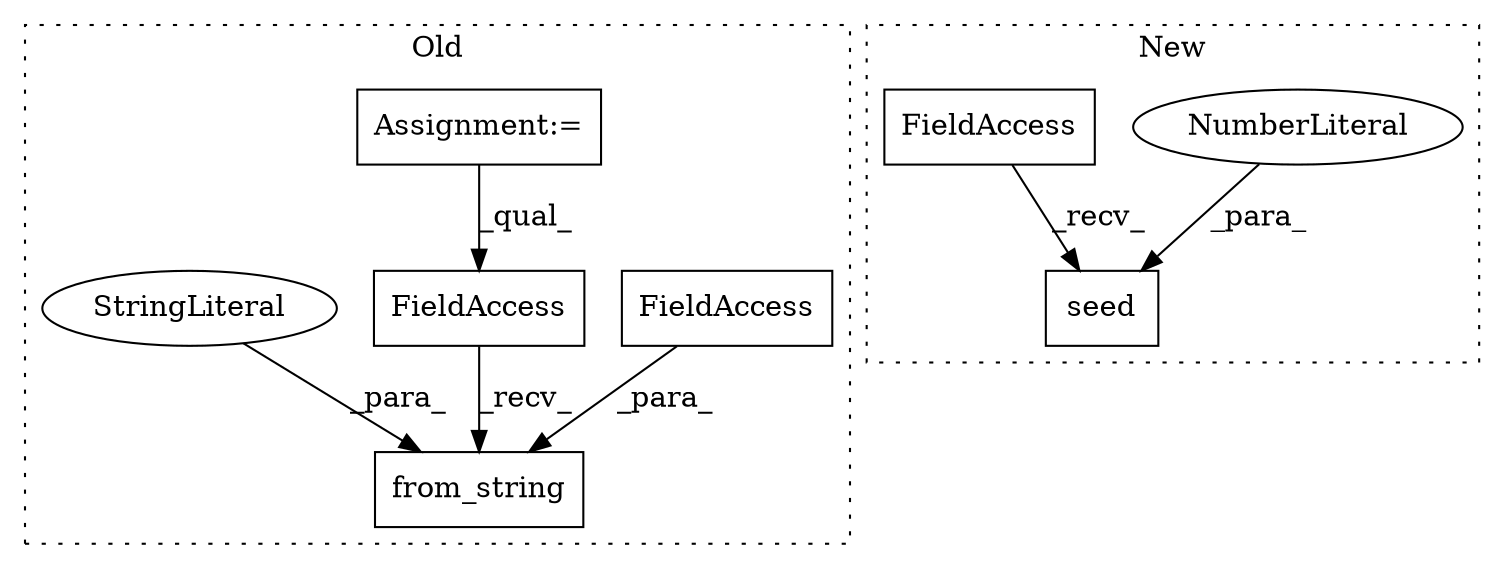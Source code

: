 digraph G {
subgraph cluster0 {
1 [label="from_string" a="32" s="6312,6365" l="12,1" shape="box"];
4 [label="FieldAccess" a="22" s="6293" l="18" shape="box"];
5 [label="FieldAccess" a="22" s="6351" l="14" shape="box"];
7 [label="Assignment:=" a="7" s="6189" l="7" shape="box"];
8 [label="StringLiteral" a="45" s="6324" l="26" shape="ellipse"];
label = "Old";
style="dotted";
}
subgraph cluster1 {
2 [label="seed" a="32" s="8050,8057" l="5,1" shape="box"];
3 [label="NumberLiteral" a="34" s="8055" l="2" shape="ellipse"];
6 [label="FieldAccess" a="22" s="8037" l="12" shape="box"];
label = "New";
style="dotted";
}
3 -> 2 [label="_para_"];
4 -> 1 [label="_recv_"];
5 -> 1 [label="_para_"];
6 -> 2 [label="_recv_"];
7 -> 4 [label="_qual_"];
8 -> 1 [label="_para_"];
}
